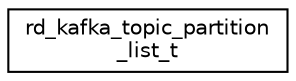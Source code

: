 digraph "Graphical Class Hierarchy"
{
  edge [fontname="Helvetica",fontsize="10",labelfontname="Helvetica",labelfontsize="10"];
  node [fontname="Helvetica",fontsize="10",shape=record];
  rankdir="LR";
  Node1 [label="rd_kafka_topic_partition\l_list_t",height=0.2,width=0.4,color="black", fillcolor="white", style="filled",URL="$structrd__kafka__topic__partition__list__t.html",tooltip="A growable list of Topic+Partitions. "];
}
